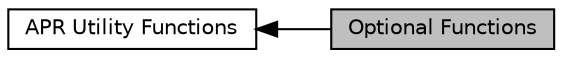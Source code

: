 digraph "Optional Functions"
{
  edge [fontname="Helvetica",fontsize="10",labelfontname="Helvetica",labelfontsize="10"];
  node [fontname="Helvetica",fontsize="10",shape=record];
  rankdir=LR;
  Node0 [label="Optional Functions",height=0.2,width=0.4,color="black", fillcolor="grey75", style="filled", fontcolor="black"];
  Node1 [label="APR Utility Functions",height=0.2,width=0.4,color="black", fillcolor="white", style="filled",URL="$group___a_p_r___util.html"];
  Node1->Node0 [shape=plaintext, dir="back", style="solid"];
}
